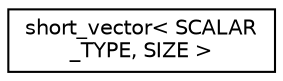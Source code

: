 digraph "Graphical Class Hierarchy"
{
  edge [fontname="Helvetica",fontsize="10",labelfontname="Helvetica",labelfontsize="10"];
  node [fontname="Helvetica",fontsize="10",shape=record];
  rankdir="LR";
  Node1 [label="short_vector\< SCALAR\l_TYPE, SIZE \>",height=0.2,width=0.4,color="black", fillcolor="white", style="filled",URL="$structshort__vector.html"];
}
